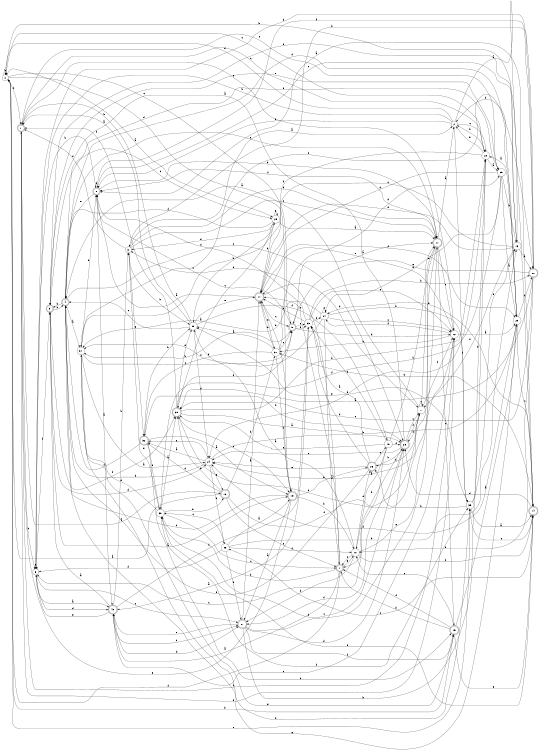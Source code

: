 digraph n33_6 {
__start0 [label="" shape="none"];

rankdir=LR;
size="8,5";

s0 [style="filled", color="black", fillcolor="white" shape="circle", label="0"];
s1 [style="rounded,filled", color="black", fillcolor="white" shape="doublecircle", label="1"];
s2 [style="filled", color="black", fillcolor="white" shape="circle", label="2"];
s3 [style="filled", color="black", fillcolor="white" shape="circle", label="3"];
s4 [style="rounded,filled", color="black", fillcolor="white" shape="doublecircle", label="4"];
s5 [style="rounded,filled", color="black", fillcolor="white" shape="doublecircle", label="5"];
s6 [style="filled", color="black", fillcolor="white" shape="circle", label="6"];
s7 [style="rounded,filled", color="black", fillcolor="white" shape="doublecircle", label="7"];
s8 [style="rounded,filled", color="black", fillcolor="white" shape="doublecircle", label="8"];
s9 [style="rounded,filled", color="black", fillcolor="white" shape="doublecircle", label="9"];
s10 [style="filled", color="black", fillcolor="white" shape="circle", label="10"];
s11 [style="rounded,filled", color="black", fillcolor="white" shape="doublecircle", label="11"];
s12 [style="filled", color="black", fillcolor="white" shape="circle", label="12"];
s13 [style="filled", color="black", fillcolor="white" shape="circle", label="13"];
s14 [style="rounded,filled", color="black", fillcolor="white" shape="doublecircle", label="14"];
s15 [style="rounded,filled", color="black", fillcolor="white" shape="doublecircle", label="15"];
s16 [style="rounded,filled", color="black", fillcolor="white" shape="doublecircle", label="16"];
s17 [style="rounded,filled", color="black", fillcolor="white" shape="doublecircle", label="17"];
s18 [style="filled", color="black", fillcolor="white" shape="circle", label="18"];
s19 [style="rounded,filled", color="black", fillcolor="white" shape="doublecircle", label="19"];
s20 [style="rounded,filled", color="black", fillcolor="white" shape="doublecircle", label="20"];
s21 [style="rounded,filled", color="black", fillcolor="white" shape="doublecircle", label="21"];
s22 [style="filled", color="black", fillcolor="white" shape="circle", label="22"];
s23 [style="rounded,filled", color="black", fillcolor="white" shape="doublecircle", label="23"];
s24 [style="filled", color="black", fillcolor="white" shape="circle", label="24"];
s25 [style="filled", color="black", fillcolor="white" shape="circle", label="25"];
s26 [style="rounded,filled", color="black", fillcolor="white" shape="doublecircle", label="26"];
s27 [style="filled", color="black", fillcolor="white" shape="circle", label="27"];
s28 [style="filled", color="black", fillcolor="white" shape="circle", label="28"];
s29 [style="filled", color="black", fillcolor="white" shape="circle", label="29"];
s30 [style="filled", color="black", fillcolor="white" shape="circle", label="30"];
s31 [style="filled", color="black", fillcolor="white" shape="circle", label="31"];
s32 [style="rounded,filled", color="black", fillcolor="white" shape="doublecircle", label="32"];
s33 [style="filled", color="black", fillcolor="white" shape="circle", label="33"];
s34 [style="filled", color="black", fillcolor="white" shape="circle", label="34"];
s35 [style="filled", color="black", fillcolor="white" shape="circle", label="35"];
s36 [style="filled", color="black", fillcolor="white" shape="circle", label="36"];
s37 [style="filled", color="black", fillcolor="white" shape="circle", label="37"];
s38 [style="filled", color="black", fillcolor="white" shape="circle", label="38"];
s39 [style="rounded,filled", color="black", fillcolor="white" shape="doublecircle", label="39"];
s40 [style="rounded,filled", color="black", fillcolor="white" shape="doublecircle", label="40"];
s0 -> s25 [label="a"];
s0 -> s0 [label="b"];
s0 -> s9 [label="c"];
s0 -> s19 [label="d"];
s0 -> s35 [label="e"];
s0 -> s1 [label="f"];
s1 -> s16 [label="a"];
s1 -> s6 [label="b"];
s1 -> s22 [label="c"];
s1 -> s12 [label="d"];
s1 -> s12 [label="e"];
s1 -> s12 [label="f"];
s2 -> s14 [label="a"];
s2 -> s6 [label="b"];
s2 -> s22 [label="c"];
s2 -> s0 [label="d"];
s2 -> s8 [label="e"];
s2 -> s35 [label="f"];
s3 -> s2 [label="a"];
s3 -> s30 [label="b"];
s3 -> s17 [label="c"];
s3 -> s17 [label="d"];
s3 -> s32 [label="e"];
s3 -> s1 [label="f"];
s4 -> s31 [label="a"];
s4 -> s5 [label="b"];
s4 -> s23 [label="c"];
s4 -> s28 [label="d"];
s4 -> s17 [label="e"];
s4 -> s29 [label="f"];
s5 -> s19 [label="a"];
s5 -> s4 [label="b"];
s5 -> s25 [label="c"];
s5 -> s24 [label="d"];
s5 -> s29 [label="e"];
s5 -> s39 [label="f"];
s6 -> s40 [label="a"];
s6 -> s8 [label="b"];
s6 -> s21 [label="c"];
s6 -> s40 [label="d"];
s6 -> s6 [label="e"];
s6 -> s5 [label="f"];
s7 -> s40 [label="a"];
s7 -> s38 [label="b"];
s7 -> s11 [label="c"];
s7 -> s3 [label="d"];
s7 -> s10 [label="e"];
s7 -> s0 [label="f"];
s8 -> s40 [label="a"];
s8 -> s17 [label="b"];
s8 -> s13 [label="c"];
s8 -> s8 [label="d"];
s8 -> s4 [label="e"];
s8 -> s20 [label="f"];
s9 -> s17 [label="a"];
s9 -> s31 [label="b"];
s9 -> s8 [label="c"];
s9 -> s12 [label="d"];
s9 -> s33 [label="e"];
s9 -> s33 [label="f"];
s10 -> s30 [label="a"];
s10 -> s21 [label="b"];
s10 -> s7 [label="c"];
s10 -> s26 [label="d"];
s10 -> s17 [label="e"];
s10 -> s14 [label="f"];
s11 -> s8 [label="a"];
s11 -> s25 [label="b"];
s11 -> s9 [label="c"];
s11 -> s27 [label="d"];
s11 -> s37 [label="e"];
s11 -> s28 [label="f"];
s12 -> s28 [label="a"];
s12 -> s37 [label="b"];
s12 -> s40 [label="c"];
s12 -> s38 [label="d"];
s12 -> s11 [label="e"];
s12 -> s34 [label="f"];
s13 -> s20 [label="a"];
s13 -> s0 [label="b"];
s13 -> s11 [label="c"];
s13 -> s11 [label="d"];
s13 -> s5 [label="e"];
s13 -> s27 [label="f"];
s14 -> s8 [label="a"];
s14 -> s37 [label="b"];
s14 -> s36 [label="c"];
s14 -> s23 [label="d"];
s14 -> s34 [label="e"];
s14 -> s38 [label="f"];
s15 -> s28 [label="a"];
s15 -> s0 [label="b"];
s15 -> s10 [label="c"];
s15 -> s7 [label="d"];
s15 -> s14 [label="e"];
s15 -> s7 [label="f"];
s16 -> s0 [label="a"];
s16 -> s37 [label="b"];
s16 -> s7 [label="c"];
s16 -> s32 [label="d"];
s16 -> s39 [label="e"];
s16 -> s27 [label="f"];
s17 -> s2 [label="a"];
s17 -> s24 [label="b"];
s17 -> s15 [label="c"];
s17 -> s39 [label="d"];
s17 -> s12 [label="e"];
s17 -> s8 [label="f"];
s18 -> s10 [label="a"];
s18 -> s17 [label="b"];
s18 -> s6 [label="c"];
s18 -> s33 [label="d"];
s18 -> s39 [label="e"];
s18 -> s23 [label="f"];
s19 -> s21 [label="a"];
s19 -> s10 [label="b"];
s19 -> s4 [label="c"];
s19 -> s11 [label="d"];
s19 -> s1 [label="e"];
s19 -> s26 [label="f"];
s20 -> s39 [label="a"];
s20 -> s3 [label="b"];
s20 -> s39 [label="c"];
s20 -> s6 [label="d"];
s20 -> s9 [label="e"];
s20 -> s10 [label="f"];
s21 -> s11 [label="a"];
s21 -> s22 [label="b"];
s21 -> s23 [label="c"];
s21 -> s23 [label="d"];
s21 -> s40 [label="e"];
s21 -> s15 [label="f"];
s22 -> s29 [label="a"];
s22 -> s2 [label="b"];
s22 -> s0 [label="c"];
s22 -> s24 [label="d"];
s22 -> s2 [label="e"];
s22 -> s31 [label="f"];
s23 -> s5 [label="a"];
s23 -> s7 [label="b"];
s23 -> s27 [label="c"];
s23 -> s21 [label="d"];
s23 -> s24 [label="e"];
s23 -> s27 [label="f"];
s24 -> s32 [label="a"];
s24 -> s28 [label="b"];
s24 -> s32 [label="c"];
s24 -> s4 [label="d"];
s24 -> s16 [label="e"];
s24 -> s36 [label="f"];
s25 -> s17 [label="a"];
s25 -> s30 [label="b"];
s25 -> s39 [label="c"];
s25 -> s3 [label="d"];
s25 -> s25 [label="e"];
s25 -> s4 [label="f"];
s26 -> s33 [label="a"];
s26 -> s23 [label="b"];
s26 -> s18 [label="c"];
s26 -> s33 [label="d"];
s26 -> s24 [label="e"];
s26 -> s4 [label="f"];
s27 -> s4 [label="a"];
s27 -> s26 [label="b"];
s27 -> s27 [label="c"];
s27 -> s23 [label="d"];
s27 -> s17 [label="e"];
s27 -> s12 [label="f"];
s28 -> s22 [label="a"];
s28 -> s2 [label="b"];
s28 -> s14 [label="c"];
s28 -> s24 [label="d"];
s28 -> s4 [label="e"];
s28 -> s20 [label="f"];
s29 -> s28 [label="a"];
s29 -> s13 [label="b"];
s29 -> s1 [label="c"];
s29 -> s11 [label="d"];
s29 -> s34 [label="e"];
s29 -> s38 [label="f"];
s30 -> s1 [label="a"];
s30 -> s1 [label="b"];
s30 -> s4 [label="c"];
s30 -> s24 [label="d"];
s30 -> s11 [label="e"];
s30 -> s18 [label="f"];
s31 -> s24 [label="a"];
s31 -> s8 [label="b"];
s31 -> s9 [label="c"];
s31 -> s35 [label="d"];
s31 -> s15 [label="e"];
s31 -> s20 [label="f"];
s32 -> s19 [label="a"];
s32 -> s30 [label="b"];
s32 -> s15 [label="c"];
s32 -> s23 [label="d"];
s32 -> s38 [label="e"];
s32 -> s4 [label="f"];
s33 -> s40 [label="a"];
s33 -> s20 [label="b"];
s33 -> s11 [label="c"];
s33 -> s8 [label="d"];
s33 -> s12 [label="e"];
s33 -> s34 [label="f"];
s34 -> s31 [label="a"];
s34 -> s35 [label="b"];
s34 -> s12 [label="c"];
s34 -> s7 [label="d"];
s34 -> s34 [label="e"];
s34 -> s31 [label="f"];
s35 -> s14 [label="a"];
s35 -> s26 [label="b"];
s35 -> s14 [label="c"];
s35 -> s22 [label="d"];
s35 -> s30 [label="e"];
s35 -> s13 [label="f"];
s36 -> s19 [label="a"];
s36 -> s13 [label="b"];
s36 -> s38 [label="c"];
s36 -> s6 [label="d"];
s36 -> s21 [label="e"];
s36 -> s10 [label="f"];
s37 -> s30 [label="a"];
s37 -> s32 [label="b"];
s37 -> s9 [label="c"];
s37 -> s29 [label="d"];
s37 -> s11 [label="e"];
s37 -> s19 [label="f"];
s38 -> s39 [label="a"];
s38 -> s16 [label="b"];
s38 -> s7 [label="c"];
s38 -> s31 [label="d"];
s38 -> s3 [label="e"];
s38 -> s35 [label="f"];
s39 -> s23 [label="a"];
s39 -> s22 [label="b"];
s39 -> s19 [label="c"];
s39 -> s9 [label="d"];
s39 -> s30 [label="e"];
s39 -> s1 [label="f"];
s40 -> s5 [label="a"];
s40 -> s3 [label="b"];
s40 -> s21 [label="c"];
s40 -> s21 [label="d"];
s40 -> s6 [label="e"];
s40 -> s33 [label="f"];

}